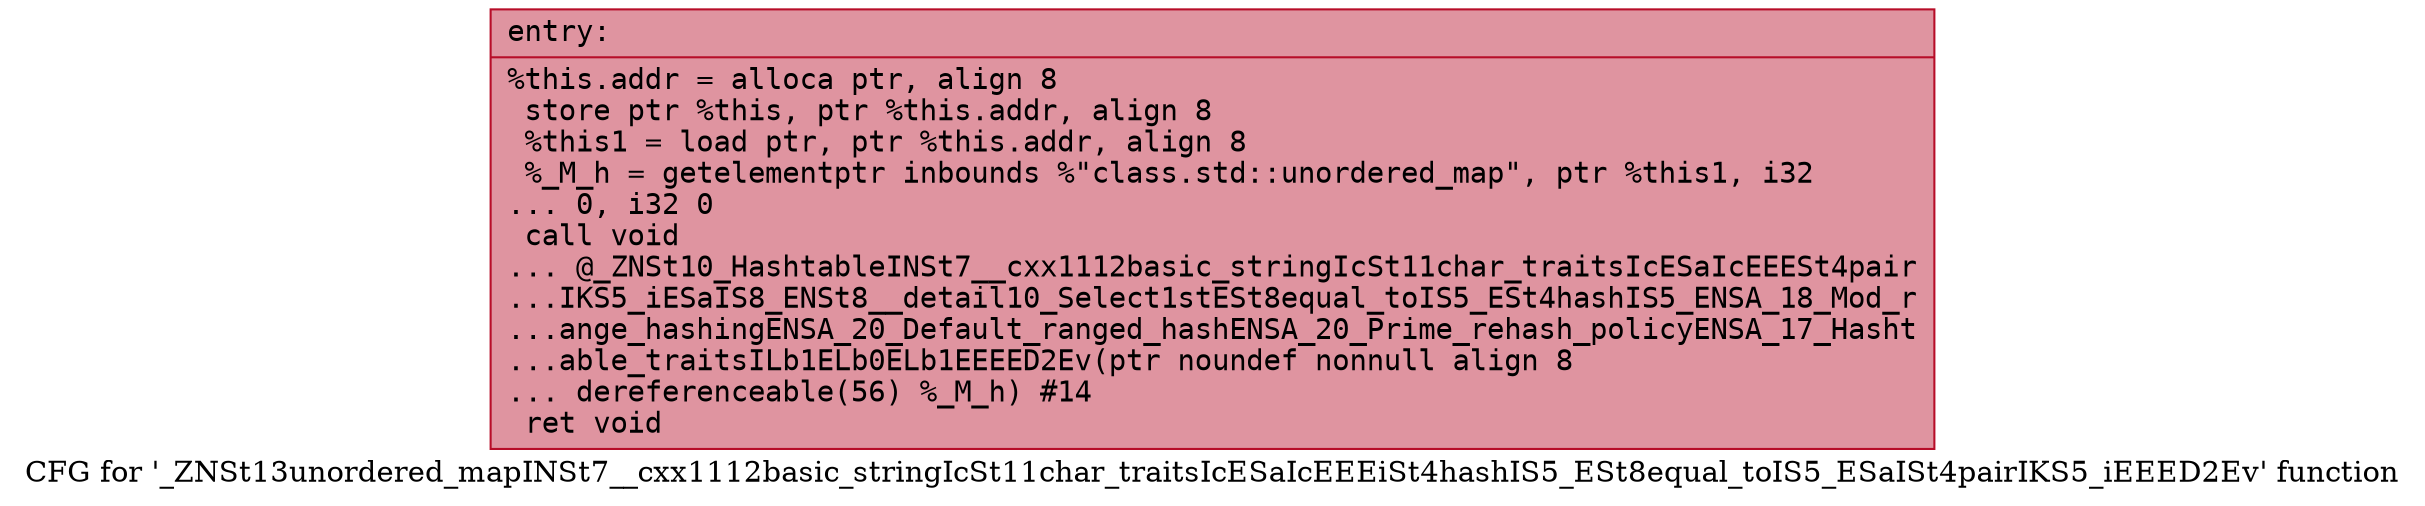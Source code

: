 digraph "CFG for '_ZNSt13unordered_mapINSt7__cxx1112basic_stringIcSt11char_traitsIcESaIcEEEiSt4hashIS5_ESt8equal_toIS5_ESaISt4pairIKS5_iEEED2Ev' function" {
	label="CFG for '_ZNSt13unordered_mapINSt7__cxx1112basic_stringIcSt11char_traitsIcESaIcEEEiSt4hashIS5_ESt8equal_toIS5_ESaISt4pairIKS5_iEEED2Ev' function";

	Node0x55bfca03d950 [shape=record,color="#b70d28ff", style=filled, fillcolor="#b70d2870" fontname="Courier",label="{entry:\l|  %this.addr = alloca ptr, align 8\l  store ptr %this, ptr %this.addr, align 8\l  %this1 = load ptr, ptr %this.addr, align 8\l  %_M_h = getelementptr inbounds %\"class.std::unordered_map\", ptr %this1, i32\l... 0, i32 0\l  call void\l... @_ZNSt10_HashtableINSt7__cxx1112basic_stringIcSt11char_traitsIcESaIcEEESt4pair\l...IKS5_iESaIS8_ENSt8__detail10_Select1stESt8equal_toIS5_ESt4hashIS5_ENSA_18_Mod_r\l...ange_hashingENSA_20_Default_ranged_hashENSA_20_Prime_rehash_policyENSA_17_Hasht\l...able_traitsILb1ELb0ELb1EEEED2Ev(ptr noundef nonnull align 8\l... dereferenceable(56) %_M_h) #14\l  ret void\l}"];
}
